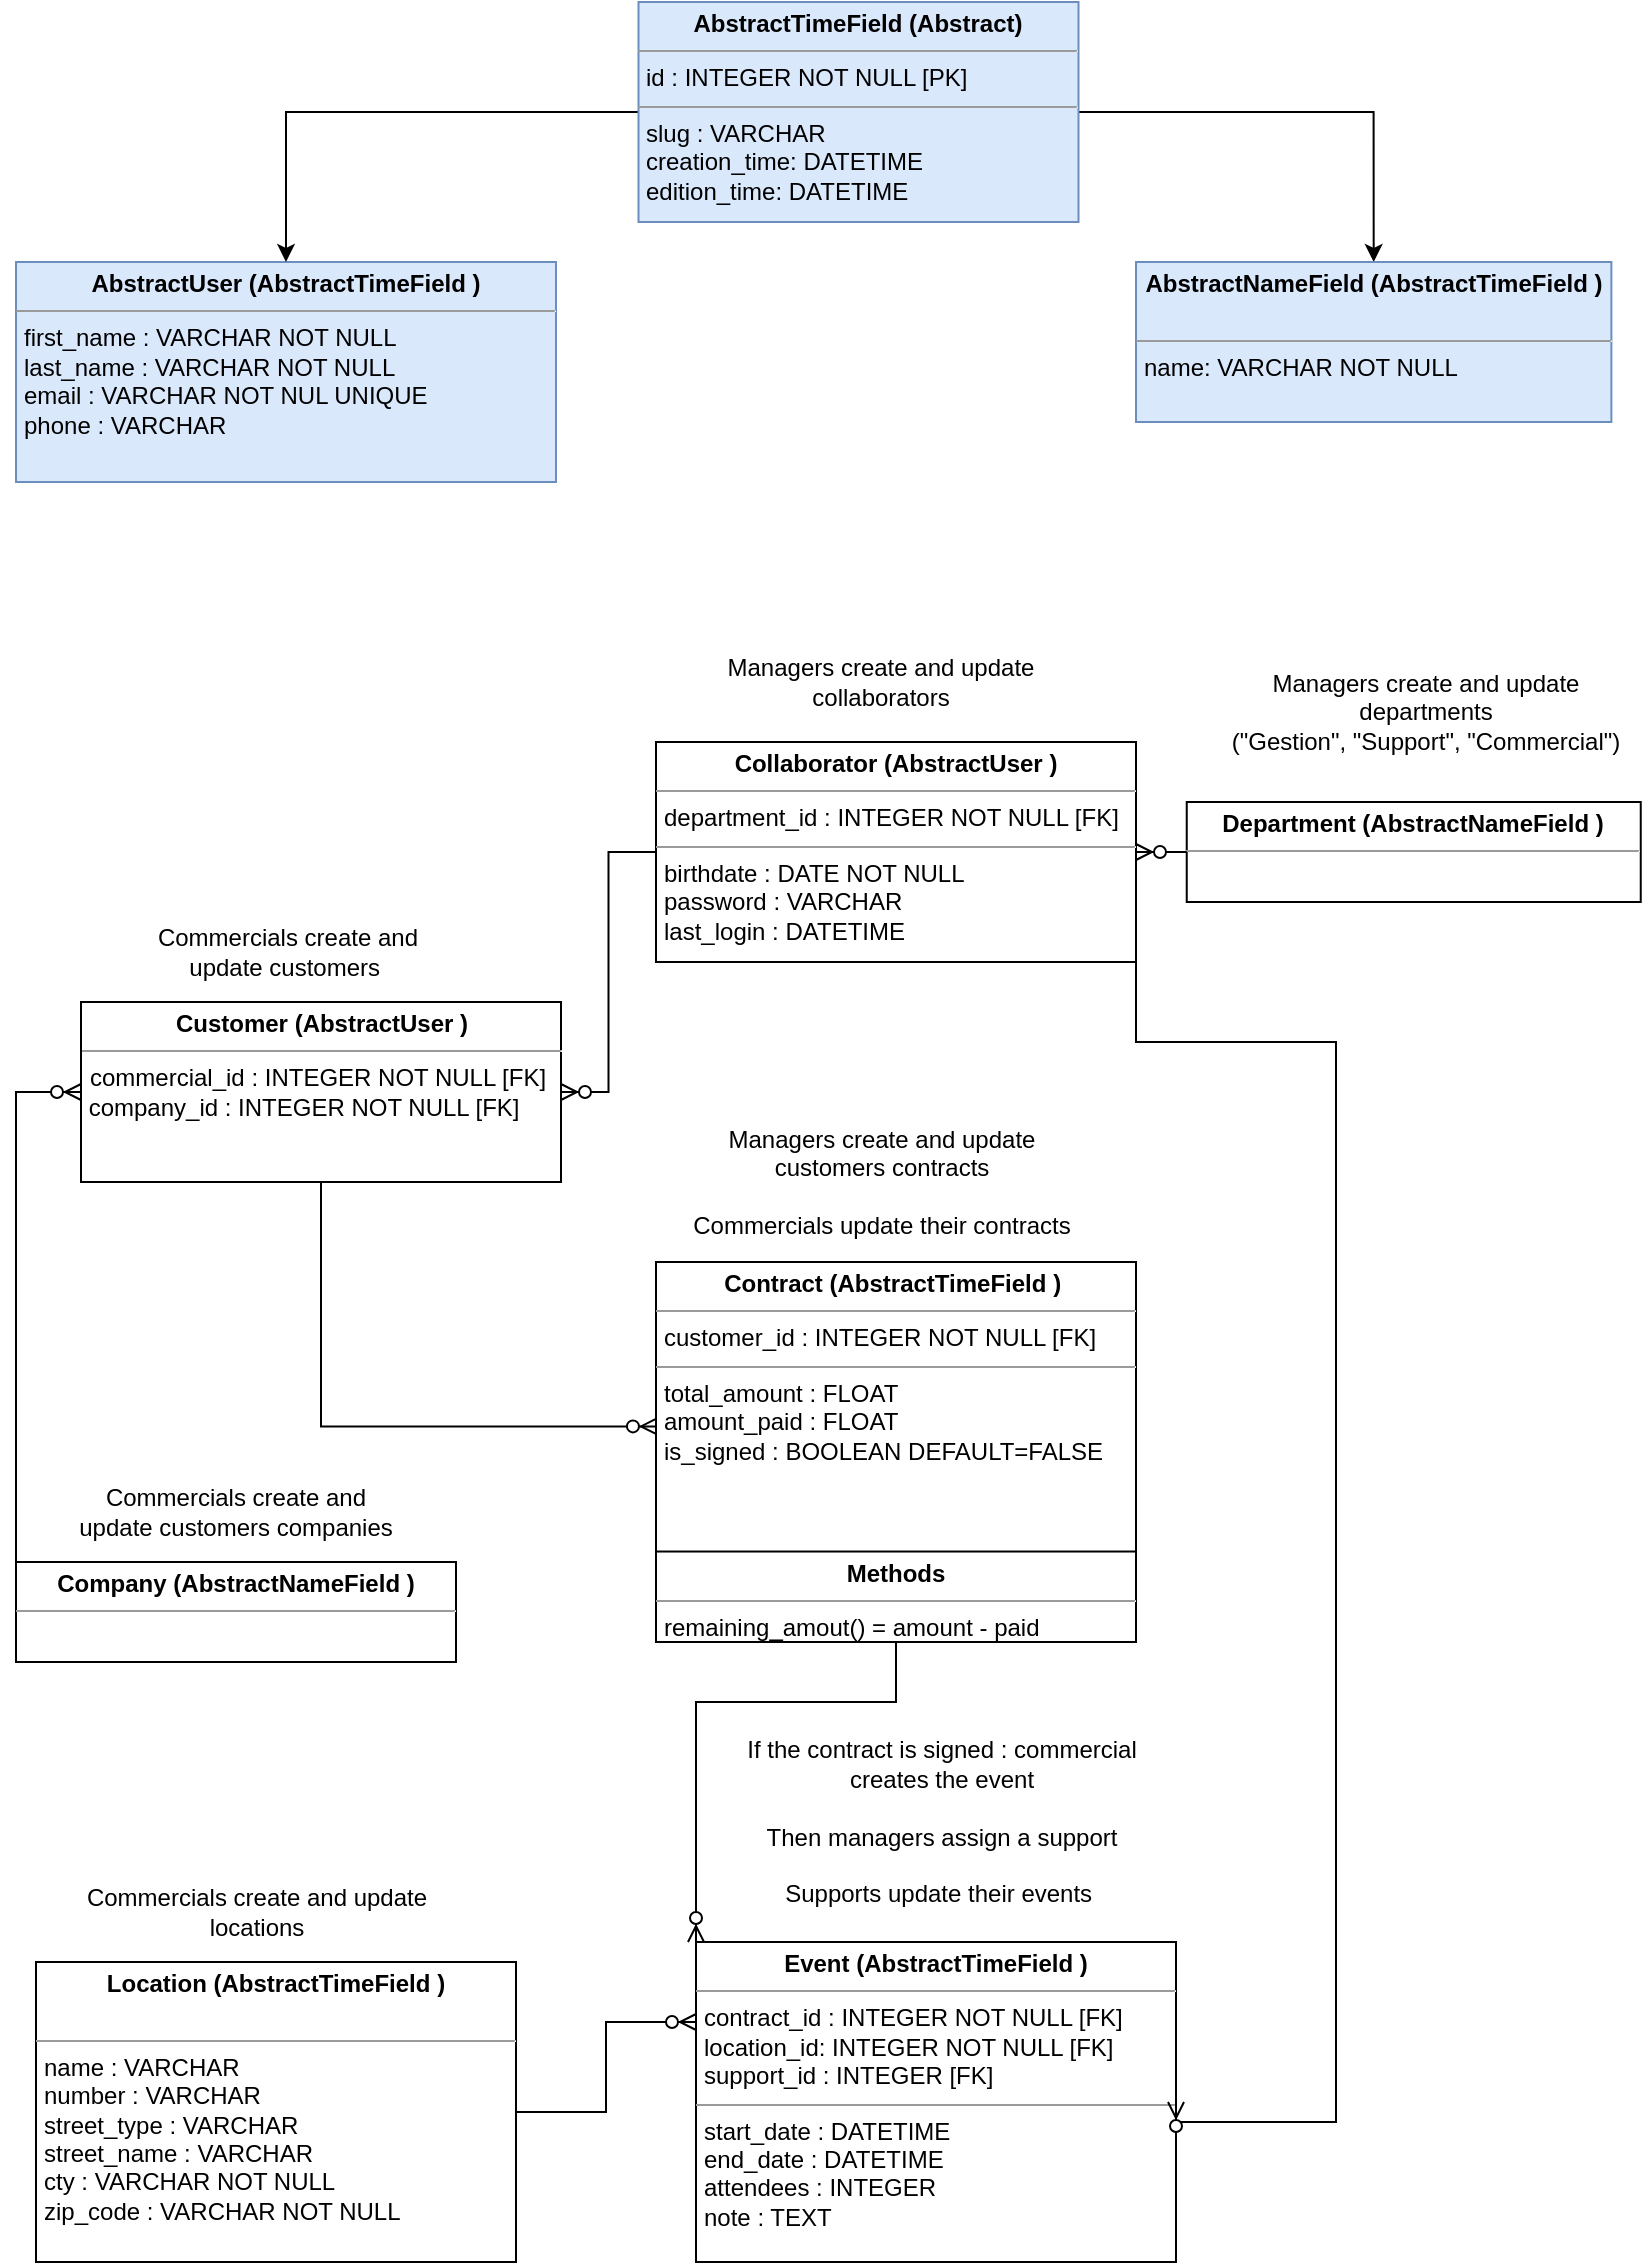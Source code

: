 <mxfile version="22.1.18" type="device">
  <diagram name="Page-1" id="plMPnYqYeWeYJmXO6-pG">
    <mxGraphModel dx="1434" dy="772" grid="1" gridSize="10" guides="1" tooltips="1" connect="1" arrows="1" fold="1" page="1" pageScale="1" pageWidth="827" pageHeight="1169" math="0" shadow="0">
      <root>
        <mxCell id="0" />
        <mxCell id="1" parent="0" />
        <mxCell id="ze8dPootAyPGJqRhnMk7-1" value="&lt;p style=&quot;margin:0px;margin-top:4px;text-align:center;&quot;&gt;&lt;b&gt;AbstractUser (AbstractTimeField&lt;span data-darkreader-inline-border=&quot;&quot; style=&quot;border-color: var(--darkreader-border--border-color); --darkreader-inline-border: var(--darkreader-border--darkreader-border--border-color);&quot;&gt;&amp;nbsp;&lt;/span&gt;&lt;span data-darkreader-inline-bgcolor=&quot;&quot; style=&quot;background-color: initial; --darkreader-inline-bgcolor: initial;&quot;&gt;)&lt;/span&gt;&lt;/b&gt;&lt;/p&gt;&lt;hr size=&quot;1&quot;&gt;&lt;p style=&quot;margin:0px;margin-left:4px;&quot;&gt;first_name : VARCHAR NOT NULL&lt;/p&gt;&lt;p style=&quot;margin:0px;margin-left:4px;&quot;&gt;last_name : VARCHAR NOT NULL&lt;br&gt;&lt;/p&gt;&lt;p style=&quot;margin:0px;margin-left:4px;&quot;&gt;email : VARCHAR NOT NUL UNIQUE&lt;/p&gt;&lt;p style=&quot;margin:0px;margin-left:4px;&quot;&gt;phone : VARCHAR&lt;br&gt;&lt;/p&gt;&lt;p style=&quot;margin:0px;margin-left:4px;&quot;&gt;&lt;br&gt;&lt;/p&gt;&lt;p style=&quot;margin:0px;margin-left:4px;&quot;&gt;&lt;br&gt;&lt;br&gt;&lt;/p&gt;" style="verticalAlign=top;align=left;overflow=fill;fontSize=12;fontFamily=Helvetica;html=1;whiteSpace=wrap;fillColor=#dae8fc;strokeColor=#6c8ebf;" parent="1" vertex="1">
          <mxGeometry x="10" y="140" width="270" height="110" as="geometry" />
        </mxCell>
        <mxCell id="ze8dPootAyPGJqRhnMk7-3" value="&lt;p style=&quot;margin:0px;margin-top:4px;text-align:center;&quot;&gt;&lt;b&gt;Customer (&lt;/b&gt;&lt;b style=&quot;border-color: var(--border-color);&quot;&gt;AbstractUser&amp;nbsp;&lt;/b&gt;&lt;b&gt;)&lt;/b&gt;&lt;/p&gt;&lt;hr size=&quot;1&quot;&gt;&lt;p style=&quot;margin:0px;margin-left:4px;&quot;&gt;&lt;span style=&quot;background-color: initial;&quot;&gt;commercial_id : INTEGER NOT NULL [FK]&lt;/span&gt;&lt;span style=&quot;background-color: initial; --darkreader-inline-bgcolor: initial; --darkreader-inline-color: #181a1b;&quot; data-darkreader-inline-color=&quot;&quot; data-darkreader-inline-bgcolor=&quot;&quot;&gt;&amp;nbsp;&lt;/span&gt;&lt;br&gt;&lt;/p&gt;&amp;nbsp;company_id : INTEGER NOT NULL [FK]&lt;p style=&quot;margin:0px;margin-left:4px;&quot;&gt;&lt;br&gt;&lt;/p&gt;" style="verticalAlign=top;align=left;overflow=fill;fontSize=12;fontFamily=Helvetica;html=1;whiteSpace=wrap;" parent="1" vertex="1">
          <mxGeometry x="42.5" y="510" width="240" height="90" as="geometry" />
        </mxCell>
        <mxCell id="ze8dPootAyPGJqRhnMk7-6" value="&lt;p style=&quot;margin:0px;margin-top:4px;text-align:center;&quot;&gt;&lt;b&gt;Collaborator (&lt;/b&gt;&lt;b style=&quot;border-color: var(--border-color);&quot;&gt;AbstractUser&amp;nbsp;&lt;/b&gt;&lt;b&gt;)&lt;/b&gt;&lt;/p&gt;&lt;hr size=&quot;1&quot;&gt;&lt;p style=&quot;margin:0px;margin-left:4px;&quot;&gt;&lt;span style=&quot;background-color: initial;&quot;&gt;department_id : INTEGER NOT NULL [FK]&lt;/span&gt;&lt;br&gt;&lt;/p&gt;&lt;hr size=&quot;1&quot;&gt;&lt;p style=&quot;margin:0px;margin-left:4px;&quot;&gt;birthdate : DATE NOT NULL&lt;/p&gt;&lt;p style=&quot;margin:0px;margin-left:4px;&quot;&gt;password : VARCHAR&lt;/p&gt;&lt;p style=&quot;margin:0px;margin-left:4px;&quot;&gt;last_login : DATETIME&lt;br&gt;&lt;br&gt;&lt;/p&gt;&lt;p style=&quot;margin:0px;margin-left:4px;&quot;&gt;&lt;br&gt;&lt;/p&gt;&lt;p style=&quot;margin:0px;margin-left:4px;&quot;&gt;&lt;br&gt;&lt;/p&gt;" style="verticalAlign=top;align=left;overflow=fill;fontSize=12;fontFamily=Helvetica;html=1;whiteSpace=wrap;" parent="1" vertex="1">
          <mxGeometry x="330" y="380" width="240" height="110" as="geometry" />
        </mxCell>
        <mxCell id="ze8dPootAyPGJqRhnMk7-18" value="" style="fontSize=12;html=1;endArrow=ERzeroToMany;endFill=1;rounded=0;entryX=0.002;entryY=0.548;entryDx=0;entryDy=0;exitX=0.5;exitY=1;exitDx=0;exitDy=0;edgeStyle=orthogonalEdgeStyle;entryPerimeter=0;" parent="1" source="ze8dPootAyPGJqRhnMk7-3" target="ze8dPootAyPGJqRhnMk7-13" edge="1">
          <mxGeometry width="100" height="100" relative="1" as="geometry">
            <mxPoint x="40" y="585" as="sourcePoint" />
            <mxPoint x="140" y="485" as="targetPoint" />
          </mxGeometry>
        </mxCell>
        <mxCell id="ze8dPootAyPGJqRhnMk7-19" value="&lt;p style=&quot;margin:0px;margin-top:4px;text-align:center;&quot;&gt;&lt;b&gt;Event (&lt;/b&gt;&lt;b style=&quot;border-color: var(--border-color);&quot;&gt;AbstractTimeField&amp;nbsp;&lt;/b&gt;&lt;b&gt;)&lt;/b&gt;&lt;/p&gt;&lt;hr size=&quot;1&quot;&gt;&lt;p style=&quot;margin:0px;margin-left:4px;&quot;&gt;&lt;span style=&quot;background-color: initial;&quot;&gt;contract_id : INTEGER NOT NULL [FK]&lt;/span&gt;&lt;br&gt;&lt;/p&gt;&lt;p style=&quot;border-color: var(--darkreader-border--border-color); margin: 0px 0px 0px 4px; --darkreader-inline-border: var(--darkreader-border--darkreader-border--border-color);&quot; data-darkreader-inline-border=&quot;&quot;&gt;location_id: INTEGER NOT NULL [FK]&lt;/p&gt;&lt;p style=&quot;border-color: var(--darkreader-border--border-color); margin: 0px 0px 0px 4px; --darkreader-inline-border: var(--darkreader-border--darkreader-border--border-color);&quot; data-darkreader-inline-border=&quot;&quot;&gt;support_id : INTEGER [FK]&lt;/p&gt;&lt;hr size=&quot;1&quot;&gt;&lt;p data-darkreader-inline-border=&quot;&quot; style=&quot;border-color: var(--darkreader-border--border-color); margin: 0px 0px 0px 4px; --darkreader-inline-border: var(--darkreader-border--darkreader-border--border-color);&quot;&gt;&lt;span data-darkreader-inline-color=&quot;&quot; data-darkreader-inline-bgcolor=&quot;&quot; style=&quot;background-color: initial; color: rgb(0, 0, 0); --darkreader-inline-bgcolor: initial; --darkreader-inline-color: #181a1b;&quot;&gt;start_date : DATETIME&lt;/span&gt;&lt;/p&gt;&lt;p data-darkreader-inline-border=&quot;&quot; style=&quot;border-color: var(--darkreader-border--border-color); margin: 0px 0px 0px 4px; --darkreader-inline-border: var(--darkreader-border--darkreader-border--border-color);&quot;&gt;&lt;span data-darkreader-inline-color=&quot;&quot; data-darkreader-inline-bgcolor=&quot;&quot; style=&quot;background-color: initial; color: rgb(0, 0, 0); --darkreader-inline-bgcolor: initial; --darkreader-inline-color: #181a1b;&quot;&gt;end_date : DATETIME&lt;br&gt;&lt;/span&gt;&lt;/p&gt;&lt;p data-darkreader-inline-border=&quot;&quot; style=&quot;border-color: var(--darkreader-border--border-color); margin: 0px 0px 0px 4px; --darkreader-inline-border: var(--darkreader-border--darkreader-border--border-color);&quot;&gt;&lt;span data-darkreader-inline-color=&quot;&quot; data-darkreader-inline-bgcolor=&quot;&quot; style=&quot;background-color: initial; color: rgb(0, 0, 0); --darkreader-inline-bgcolor: initial; --darkreader-inline-color: #181a1b;&quot;&gt;attendees : INTEGER&lt;/span&gt;&lt;/p&gt;&lt;p data-darkreader-inline-border=&quot;&quot; style=&quot;border-color: var(--darkreader-border--border-color); margin: 0px 0px 0px 4px; --darkreader-inline-border: var(--darkreader-border--darkreader-border--border-color);&quot;&gt;&lt;span data-darkreader-inline-color=&quot;&quot; data-darkreader-inline-bgcolor=&quot;&quot; style=&quot;background-color: initial; color: rgb(0, 0, 0); --darkreader-inline-bgcolor: initial; --darkreader-inline-color: #181a1b;&quot;&gt;note : TEXT&lt;/span&gt;&lt;span style=&quot;background-color: initial;&quot;&gt;&amp;nbsp;&lt;/span&gt;&lt;/p&gt;&lt;p data-darkreader-inline-border=&quot;&quot; style=&quot;border-color: var(--darkreader-border--border-color); margin: 0px 0px 0px 4px; --darkreader-inline-border: var(--darkreader-border--darkreader-border--border-color);&quot;&gt;&lt;br data-darkreader-inline-border=&quot;&quot; style=&quot;border-color: var(--darkreader-border--border-color); --darkreader-inline-border: var(--darkreader-border--darkreader-border--border-color);&quot;&gt;&lt;/p&gt;&lt;p data-darkreader-inline-border=&quot;&quot; style=&quot;border-color: var(--darkreader-border--border-color); margin: 0px 0px 0px 4px; --darkreader-inline-border: var(--darkreader-border--darkreader-border--border-color);&quot;&gt;&lt;br data-darkreader-inline-border=&quot;&quot; style=&quot;border-color: var(--darkreader-border--border-color); --darkreader-inline-border: var(--darkreader-border--darkreader-border--border-color);&quot;&gt;&lt;/p&gt;&lt;p style=&quot;margin:0px;margin-left:4px;&quot;&gt;&lt;br&gt;&lt;br&gt;&lt;/p&gt;" style="verticalAlign=top;align=left;overflow=fill;fontSize=12;fontFamily=Helvetica;html=1;whiteSpace=wrap;" parent="1" vertex="1">
          <mxGeometry x="350" y="980" width="240" height="160" as="geometry" />
        </mxCell>
        <mxCell id="ze8dPootAyPGJqRhnMk7-23" value="Managers create and update customers contracts&lt;br&gt;&lt;br&gt;Commercials update their contracts" style="text;html=1;strokeColor=none;fillColor=none;align=center;verticalAlign=middle;whiteSpace=wrap;rounded=0;" parent="1" vertex="1">
          <mxGeometry x="343.75" y="570" width="197.5" height="60" as="geometry" />
        </mxCell>
        <mxCell id="ze8dPootAyPGJqRhnMk7-24" value="If the contract is signed : commercial creates the event&lt;br&gt;&lt;br&gt;Then managers assign a support&lt;br&gt;&lt;br&gt;Supports update their events&amp;nbsp;" style="text;html=1;strokeColor=none;fillColor=none;align=center;verticalAlign=middle;whiteSpace=wrap;rounded=0;" parent="1" vertex="1">
          <mxGeometry x="367.69" y="870" width="210" height="100" as="geometry" />
        </mxCell>
        <mxCell id="ze8dPootAyPGJqRhnMk7-25" value="" style="fontSize=12;html=1;endArrow=ERzeroToMany;endFill=1;rounded=0;entryX=1;entryY=0.5;entryDx=0;entryDy=0;exitX=0;exitY=0.5;exitDx=0;exitDy=0;edgeStyle=orthogonalEdgeStyle;" parent="1" source="ze8dPootAyPGJqRhnMk7-6" target="ze8dPootAyPGJqRhnMk7-3" edge="1">
          <mxGeometry width="100" height="100" relative="1" as="geometry">
            <mxPoint x="410" y="260.0" as="sourcePoint" />
            <mxPoint x="810" y="120" as="targetPoint" />
          </mxGeometry>
        </mxCell>
        <mxCell id="ze8dPootAyPGJqRhnMk7-29" value="" style="fontSize=12;html=1;endArrow=ERzeroToMany;endFill=1;rounded=0;exitX=1;exitY=1;exitDx=0;exitDy=0;edgeStyle=orthogonalEdgeStyle;entryX=1;entryY=0.5;entryDx=0;entryDy=0;" parent="1" source="ze8dPootAyPGJqRhnMk7-6" target="ze8dPootAyPGJqRhnMk7-19" edge="1">
          <mxGeometry width="100" height="100" relative="1" as="geometry">
            <mxPoint x="670" y="500" as="sourcePoint" />
            <mxPoint x="610" y="1110" as="targetPoint" />
            <Array as="points">
              <mxPoint x="570" y="530" />
              <mxPoint x="670" y="530" />
              <mxPoint x="670" y="1070" />
            </Array>
          </mxGeometry>
        </mxCell>
        <mxCell id="ze8dPootAyPGJqRhnMk7-31" value="&lt;p style=&quot;margin:0px;margin-top:4px;text-align:center;&quot;&gt;&lt;b&gt;Company (&lt;/b&gt;&lt;b style=&quot;border-color: var(--border-color);&quot;&gt;AbstractNameField&amp;nbsp;&lt;/b&gt;&lt;b&gt;)&lt;/b&gt;&lt;/p&gt;&lt;hr size=&quot;1&quot;&gt;&lt;p style=&quot;margin:0px;margin-left:4px;&quot;&gt;&lt;br&gt;&lt;/p&gt;&lt;p style=&quot;margin:0px;margin-left:4px;&quot;&gt;&lt;br&gt;&lt;/p&gt;&lt;hr size=&quot;1&quot;&gt;&lt;p data-darkreader-inline-border=&quot;&quot; style=&quot;border-color: var(--darkreader-border--border-color); margin: 0px 0px 0px 4px; --darkreader-inline-border: var(--darkreader-border--darkreader-border--border-color);&quot;&gt;&lt;br&gt;&lt;/p&gt;" style="verticalAlign=top;align=left;overflow=fill;fontSize=12;fontFamily=Helvetica;html=1;whiteSpace=wrap;" parent="1" vertex="1">
          <mxGeometry x="10" y="790" width="220" height="50" as="geometry" />
        </mxCell>
        <mxCell id="ze8dPootAyPGJqRhnMk7-32" value="" style="fontSize=12;html=1;endArrow=ERzeroToMany;endFill=1;rounded=0;entryX=0;entryY=0.5;entryDx=0;entryDy=0;exitX=0;exitY=0;exitDx=0;exitDy=0;edgeStyle=orthogonalEdgeStyle;" parent="1" source="ze8dPootAyPGJqRhnMk7-31" target="ze8dPootAyPGJqRhnMk7-3" edge="1">
          <mxGeometry width="100" height="100" relative="1" as="geometry">
            <mxPoint x="180" y="530" as="sourcePoint" />
            <mxPoint x="70" y="700" as="targetPoint" />
          </mxGeometry>
        </mxCell>
        <mxCell id="ze8dPootAyPGJqRhnMk7-50" value="" style="fontSize=12;html=1;endArrow=ERzeroToMany;endFill=1;rounded=0;entryX=0;entryY=0;entryDx=0;entryDy=0;exitX=0.5;exitY=1;exitDx=0;exitDy=0;edgeStyle=orthogonalEdgeStyle;" parent="1" source="ze8dPootAyPGJqRhnMk7-45" target="ze8dPootAyPGJqRhnMk7-19" edge="1">
          <mxGeometry width="100" height="100" relative="1" as="geometry">
            <mxPoint x="99.48" y="670" as="sourcePoint" />
            <mxPoint x="149.48" y="838" as="targetPoint" />
            <Array as="points">
              <mxPoint x="450" y="860" />
              <mxPoint x="350" y="860" />
            </Array>
          </mxGeometry>
        </mxCell>
        <mxCell id="ze8dPootAyPGJqRhnMk7-51" value="" style="fontSize=12;html=1;endArrow=ERzeroToMany;endFill=1;rounded=0;entryX=0;entryY=0.25;entryDx=0;entryDy=0;exitX=1;exitY=0.5;exitDx=0;exitDy=0;edgeStyle=orthogonalEdgeStyle;" parent="1" source="ze8dPootAyPGJqRhnMk7-53" target="ze8dPootAyPGJqRhnMk7-19" edge="1">
          <mxGeometry width="100" height="100" relative="1" as="geometry">
            <mxPoint x="380" y="1170.5" as="sourcePoint" />
            <mxPoint x="494.63" y="1160" as="targetPoint" />
          </mxGeometry>
        </mxCell>
        <mxCell id="ze8dPootAyPGJqRhnMk7-52" value="" style="group;strokeColor=#ff0800;fillColor=#8e251f;" parent="1" vertex="1" connectable="0">
          <mxGeometry x="330" y="640" width="240" height="190" as="geometry" />
        </mxCell>
        <mxCell id="ze8dPootAyPGJqRhnMk7-13" value="&lt;p style=&quot;margin:0px;margin-top:4px;text-align:center;&quot;&gt;&lt;b&gt;Contract (&lt;/b&gt;&lt;b style=&quot;border-color: var(--border-color);&quot;&gt;AbstractTimeField&amp;nbsp;&lt;/b&gt;&lt;b&gt;)&amp;nbsp;&lt;/b&gt;&lt;/p&gt;&lt;hr size=&quot;1&quot;&gt;&lt;p style=&quot;margin:0px;margin-left:4px;&quot;&gt;&lt;span style=&quot;background-color: initial;&quot;&gt;customer_id : INTEGER NOT NULL [FK]&lt;/span&gt;&lt;br&gt;&lt;/p&gt;&lt;hr size=&quot;1&quot;&gt;&lt;p data-darkreader-inline-border=&quot;&quot; style=&quot;border-color: var(--darkreader-border--border-color); margin: 0px 0px 0px 4px; --darkreader-inline-border: var(--darkreader-border--darkreader-border--border-color);&quot;&gt;&lt;span data-darkreader-inline-bgcolor=&quot;&quot; style=&quot;background-color: initial; --darkreader-inline-bgcolor: initial;&quot;&gt;total_amount : FLOAT&lt;/span&gt;&lt;/p&gt;&lt;p data-darkreader-inline-border=&quot;&quot; style=&quot;border-color: var(--darkreader-border--border-color); margin: 0px 0px 0px 4px; --darkreader-inline-border: var(--darkreader-border--darkreader-border--border-color);&quot;&gt;&lt;span data-darkreader-inline-bgcolor=&quot;&quot; style=&quot;background-color: initial; --darkreader-inline-bgcolor: initial;&quot;&gt;amount_paid : FLOAT&amp;nbsp;&lt;/span&gt;&lt;/p&gt;&lt;p data-darkreader-inline-border=&quot;&quot; style=&quot;border-color: var(--darkreader-border--border-color); margin: 0px 0px 0px 4px; --darkreader-inline-border: var(--darkreader-border--darkreader-border--border-color);&quot;&gt;&lt;span data-darkreader-inline-color=&quot;&quot; data-darkreader-inline-bgcolor=&quot;&quot; style=&quot;background-color: initial; color: rgb(0, 0, 0); --darkreader-inline-bgcolor: initial; --darkreader-inline-color: #181a1b;&quot;&gt;is_signed : BOOLEAN DEFAULT=FALSE&lt;/span&gt;&lt;/p&gt;&lt;p style=&quot;margin:0px;margin-left:4px;&quot;&gt;&lt;br&gt;&lt;/p&gt;" style="verticalAlign=top;align=left;overflow=fill;fontSize=12;fontFamily=Helvetica;html=1;whiteSpace=wrap;" parent="ze8dPootAyPGJqRhnMk7-52" vertex="1">
          <mxGeometry width="240" height="150" as="geometry" />
        </mxCell>
        <mxCell id="ze8dPootAyPGJqRhnMk7-45" value="&lt;p style=&quot;margin:0px;margin-top:4px;text-align:center;&quot;&gt;&lt;b&gt;Methods&lt;/b&gt;&lt;/p&gt;&lt;hr size=&quot;1&quot;&gt;&lt;p style=&quot;margin:0px;margin-left:4px;&quot;&gt;remaining_amout() = amount - paid&lt;br&gt;&lt;/p&gt;" style="verticalAlign=top;align=left;overflow=fill;fontSize=12;fontFamily=Helvetica;html=1;whiteSpace=wrap;" parent="ze8dPootAyPGJqRhnMk7-52" vertex="1">
          <mxGeometry y="144.762" width="240" height="45.238" as="geometry" />
        </mxCell>
        <mxCell id="ze8dPootAyPGJqRhnMk7-53" value="&lt;p style=&quot;margin:0px;margin-top:4px;text-align:center;&quot;&gt;&lt;b&gt;Location (&lt;/b&gt;&lt;b style=&quot;border-color: var(--border-color);&quot;&gt;AbstractTimeField&amp;nbsp;&lt;/b&gt;&lt;b&gt;)&lt;/b&gt;&lt;/p&gt;&lt;p style=&quot;margin:0px;margin-left:4px;&quot;&gt;&lt;br&gt;&lt;/p&gt;&lt;hr size=&quot;1&quot;&gt;&lt;p data-darkreader-inline-border=&quot;&quot; style=&quot;border-color: var(--darkreader-border--border-color); margin: 0px 0px 0px 4px; --darkreader-inline-border: var(--darkreader-border--darkreader-border--border-color);&quot;&gt;&lt;span data-darkreader-inline-color=&quot;&quot; data-darkreader-inline-bgcolor=&quot;&quot; style=&quot;background-color: initial; color: rgb(0, 0, 0); --darkreader-inline-bgcolor: initial; --darkreader-inline-color: #181a1b;&quot;&gt;name : VARCHAR&lt;/span&gt;&lt;br&gt;&lt;/p&gt;&lt;p data-darkreader-inline-border=&quot;&quot; style=&quot;border-color: var(--darkreader-border--border-color); margin: 0px 0px 0px 4px; --darkreader-inline-border: var(--darkreader-border--darkreader-border--border-color);&quot;&gt;&lt;span data-darkreader-inline-color=&quot;&quot; data-darkreader-inline-bgcolor=&quot;&quot; style=&quot;background-color: initial; color: rgb(0, 0, 0); --darkreader-inline-bgcolor: initial; --darkreader-inline-color: #181a1b;&quot;&gt;number : VARCHAR&lt;/span&gt;&lt;/p&gt;&lt;p data-darkreader-inline-border=&quot;&quot; style=&quot;border-color: var(--darkreader-border--border-color); margin: 0px 0px 0px 4px; --darkreader-inline-border: var(--darkreader-border--darkreader-border--border-color);&quot;&gt;&lt;span data-darkreader-inline-color=&quot;&quot; data-darkreader-inline-bgcolor=&quot;&quot; style=&quot;background-color: initial; color: rgb(0, 0, 0); --darkreader-inline-bgcolor: initial; --darkreader-inline-color: #181a1b;&quot;&gt;street_type : VARCHAR&lt;br&gt;&lt;/span&gt;&lt;/p&gt;&lt;p data-darkreader-inline-border=&quot;&quot; style=&quot;border-color: var(--darkreader-border--border-color); margin: 0px 0px 0px 4px; --darkreader-inline-border: var(--darkreader-border--darkreader-border--border-color);&quot;&gt;&lt;span data-darkreader-inline-color=&quot;&quot; data-darkreader-inline-bgcolor=&quot;&quot; style=&quot;background-color: initial; color: rgb(0, 0, 0); --darkreader-inline-bgcolor: initial; --darkreader-inline-color: #181a1b;&quot;&gt;street_name : VARCHAR&lt;br&gt;&lt;/span&gt;&lt;/p&gt;&lt;p data-darkreader-inline-border=&quot;&quot; style=&quot;border-color: var(--darkreader-border--border-color); margin: 0px 0px 0px 4px; --darkreader-inline-border: var(--darkreader-border--darkreader-border--border-color);&quot;&gt;cty : VARCHAR NOT NULL&lt;/p&gt;&lt;p data-darkreader-inline-border=&quot;&quot; style=&quot;border-color: var(--darkreader-border--border-color); margin: 0px 0px 0px 4px; --darkreader-inline-border: var(--darkreader-border--darkreader-border--border-color);&quot;&gt;zip_code :&amp;nbsp;VARCHAR&amp;nbsp;&lt;span style=&quot;background-color: initial;&quot;&gt;NOT NULL&lt;/span&gt;&lt;br&gt;&lt;/p&gt;&lt;p data-darkreader-inline-border=&quot;&quot; style=&quot;border-color: var(--darkreader-border--border-color); margin: 0px 0px 0px 4px; --darkreader-inline-border: var(--darkreader-border--darkreader-border--border-color);&quot;&gt;&lt;br&gt;&lt;/p&gt;&lt;p data-darkreader-inline-border=&quot;&quot; style=&quot;border-color: var(--darkreader-border--border-color); margin: 0px 0px 0px 4px; --darkreader-inline-border: var(--darkreader-border--darkreader-border--border-color);&quot;&gt;&lt;br data-darkreader-inline-border=&quot;&quot; style=&quot;border-color: var(--darkreader-border--border-color); --darkreader-inline-border: var(--darkreader-border--darkreader-border--border-color);&quot;&gt;&lt;/p&gt;&lt;p style=&quot;margin:0px;margin-left:4px;&quot;&gt;&lt;br&gt;&lt;br&gt;&lt;/p&gt;" style="verticalAlign=top;align=left;overflow=fill;fontSize=12;fontFamily=Helvetica;html=1;whiteSpace=wrap;" parent="1" vertex="1">
          <mxGeometry x="20" y="990" width="240" height="150" as="geometry" />
        </mxCell>
        <mxCell id="ze8dPootAyPGJqRhnMk7-60" value="Commercials create and update customers companies" style="text;html=1;strokeColor=none;fillColor=none;align=center;verticalAlign=middle;whiteSpace=wrap;rounded=0;" parent="1" vertex="1">
          <mxGeometry x="36.16" y="750" width="167.68" height="30" as="geometry" />
        </mxCell>
        <mxCell id="ze8dPootAyPGJqRhnMk7-61" value="Commercials create and update locations" style="text;html=1;strokeColor=none;fillColor=none;align=center;verticalAlign=middle;whiteSpace=wrap;rounded=0;" parent="1" vertex="1">
          <mxGeometry x="42.5" y="950" width="175" height="30" as="geometry" />
        </mxCell>
        <mxCell id="EOPztNbKl50KBP4bSrTh-2" style="edgeStyle=orthogonalEdgeStyle;rounded=0;orthogonalLoop=1;jettySize=auto;html=1;exitX=0;exitY=0.5;exitDx=0;exitDy=0;entryX=0.5;entryY=0;entryDx=0;entryDy=0;" edge="1" parent="1" source="vRoCtObwlidcR9JG_tyj-2" target="ze8dPootAyPGJqRhnMk7-1">
          <mxGeometry relative="1" as="geometry" />
        </mxCell>
        <mxCell id="EOPztNbKl50KBP4bSrTh-3" style="edgeStyle=orthogonalEdgeStyle;rounded=0;orthogonalLoop=1;jettySize=auto;html=1;exitX=1;exitY=0.5;exitDx=0;exitDy=0;entryX=0.5;entryY=0;entryDx=0;entryDy=0;" edge="1" parent="1" source="vRoCtObwlidcR9JG_tyj-2" target="vRoCtObwlidcR9JG_tyj-3">
          <mxGeometry relative="1" as="geometry" />
        </mxCell>
        <mxCell id="vRoCtObwlidcR9JG_tyj-2" value="&lt;p style=&quot;margin:0px;margin-top:4px;text-align:center;&quot;&gt;&lt;b&gt;AbstractTimeField&amp;nbsp;(Abstract&lt;span data-darkreader-inline-bgcolor=&quot;&quot; style=&quot;background-color: initial; --darkreader-inline-bgcolor: initial;&quot;&gt;)&lt;/span&gt;&lt;/b&gt;&lt;/p&gt;&lt;hr size=&quot;1&quot;&gt;&lt;p style=&quot;margin:0px;margin-left:4px;&quot;&gt;id : INTEGER NOT NULL [PK]&lt;br&gt;&lt;/p&gt;&lt;hr size=&quot;1&quot;&gt;&lt;p style=&quot;margin:0px;margin-left:4px;&quot;&gt;slug : VARCHAR&lt;/p&gt;&lt;p style=&quot;margin:0px;margin-left:4px;&quot;&gt;creation_time: DATETIME&lt;br&gt;&lt;/p&gt;&lt;p style=&quot;margin:0px;margin-left:4px;&quot;&gt;edition_time: DATETIME&lt;br&gt;&lt;/p&gt;&lt;p style=&quot;margin:0px;margin-left:4px;&quot;&gt;&lt;br&gt;&lt;/p&gt;&lt;p style=&quot;margin:0px;margin-left:4px;&quot;&gt;&lt;br&gt;&lt;/p&gt;&lt;p style=&quot;margin:0px;margin-left:4px;&quot;&gt;&lt;br&gt;&lt;br&gt;&lt;/p&gt;" style="verticalAlign=top;align=left;overflow=fill;fontSize=12;fontFamily=Helvetica;html=1;whiteSpace=wrap;fillColor=#dae8fc;strokeColor=#6c8ebf;" parent="1" vertex="1">
          <mxGeometry x="321.25" y="10" width="220" height="110" as="geometry" />
        </mxCell>
        <mxCell id="vRoCtObwlidcR9JG_tyj-3" value="&lt;p style=&quot;margin:0px;margin-top:4px;text-align:center;&quot;&gt;&lt;b&gt;AbstractNameField&amp;nbsp;(AbstractTimeField&lt;span data-darkreader-inline-border=&quot;&quot; style=&quot;border-color: var(--darkreader-border--border-color); --darkreader-inline-border: var(--darkreader-border--darkreader-border--border-color);&quot;&gt;&amp;nbsp;&lt;/span&gt;&lt;span data-darkreader-inline-bgcolor=&quot;&quot; style=&quot;background-color: initial; --darkreader-inline-bgcolor: initial;&quot;&gt;)&lt;/span&gt;&lt;/b&gt;&lt;/p&gt;&lt;p style=&quot;margin:0px;margin-left:4px;&quot;&gt;&lt;br&gt;&lt;/p&gt;&lt;hr size=&quot;1&quot;&gt;&lt;p style=&quot;margin:0px;margin-left:4px;&quot;&gt;name: VARCHAR NOT NULL&lt;/p&gt;&lt;p style=&quot;margin:0px;margin-left:4px;&quot;&gt;&lt;br&gt;&lt;/p&gt;&lt;p style=&quot;margin:0px;margin-left:4px;&quot;&gt;&lt;br&gt;&lt;/p&gt;&lt;p style=&quot;margin:0px;margin-left:4px;&quot;&gt;&lt;br&gt;&lt;/p&gt;&lt;p style=&quot;margin:0px;margin-left:4px;&quot;&gt;&lt;br&gt;&lt;br&gt;&lt;/p&gt;" style="verticalAlign=top;align=left;overflow=fill;fontSize=12;fontFamily=Helvetica;html=1;whiteSpace=wrap;fillColor=#dae8fc;strokeColor=#6c8ebf;" parent="1" vertex="1">
          <mxGeometry x="570" y="140" width="237.69" height="80" as="geometry" />
        </mxCell>
        <mxCell id="vRoCtObwlidcR9JG_tyj-5" value="Commercials create and update customers&amp;nbsp;" style="text;html=1;strokeColor=none;fillColor=none;align=center;verticalAlign=middle;whiteSpace=wrap;rounded=0;" parent="1" vertex="1">
          <mxGeometry x="62.32" y="470" width="167.68" height="30" as="geometry" />
        </mxCell>
        <mxCell id="vRoCtObwlidcR9JG_tyj-6" value="&lt;p style=&quot;margin:0px;margin-top:4px;text-align:center;&quot;&gt;&lt;b&gt;Department (&lt;/b&gt;&lt;b style=&quot;border-color: var(--border-color);&quot;&gt;AbstractNameField&amp;nbsp;&lt;/b&gt;&lt;b&gt;)&lt;/b&gt;&lt;/p&gt;&lt;hr size=&quot;1&quot;&gt;&lt;p style=&quot;margin:0px;margin-left:4px;&quot;&gt;&lt;br&gt;&lt;/p&gt;&lt;p style=&quot;margin:0px;margin-left:4px;&quot;&gt;&lt;br&gt;&lt;/p&gt;&lt;hr size=&quot;1&quot;&gt;&lt;p data-darkreader-inline-border=&quot;&quot; style=&quot;border-color: var(--darkreader-border--border-color); margin: 0px 0px 0px 4px; --darkreader-inline-border: var(--darkreader-border--darkreader-border--border-color);&quot;&gt;&lt;br&gt;&lt;/p&gt;" style="verticalAlign=top;align=left;overflow=fill;fontSize=12;fontFamily=Helvetica;html=1;whiteSpace=wrap;" parent="1" vertex="1">
          <mxGeometry x="595.37" y="410" width="227" height="50" as="geometry" />
        </mxCell>
        <mxCell id="vRoCtObwlidcR9JG_tyj-10" value="Managers create and update collaborators" style="text;html=1;strokeColor=none;fillColor=none;align=center;verticalAlign=middle;whiteSpace=wrap;rounded=0;" parent="1" vertex="1">
          <mxGeometry x="355" y="335" width="175" height="30" as="geometry" />
        </mxCell>
        <mxCell id="vRoCtObwlidcR9JG_tyj-11" value="Managers create and update departments&lt;br&gt;(&quot;Gestion&quot;, &quot;Support&quot;, &quot;Commercial&quot;)" style="text;html=1;strokeColor=none;fillColor=none;align=center;verticalAlign=middle;whiteSpace=wrap;rounded=0;" parent="1" vertex="1">
          <mxGeometry x="610" y="335" width="210" height="60" as="geometry" />
        </mxCell>
        <mxCell id="vRoCtObwlidcR9JG_tyj-14" value="" style="fontSize=12;html=1;endArrow=ERzeroToMany;endFill=1;rounded=0;entryX=1;entryY=0.5;entryDx=0;entryDy=0;exitX=0;exitY=0.5;exitDx=0;exitDy=0;" parent="1" source="vRoCtObwlidcR9JG_tyj-6" target="ze8dPootAyPGJqRhnMk7-6" edge="1">
          <mxGeometry width="100" height="100" relative="1" as="geometry">
            <mxPoint x="670" y="500" as="sourcePoint" />
            <mxPoint x="630" y="620" as="targetPoint" />
          </mxGeometry>
        </mxCell>
      </root>
    </mxGraphModel>
  </diagram>
</mxfile>
